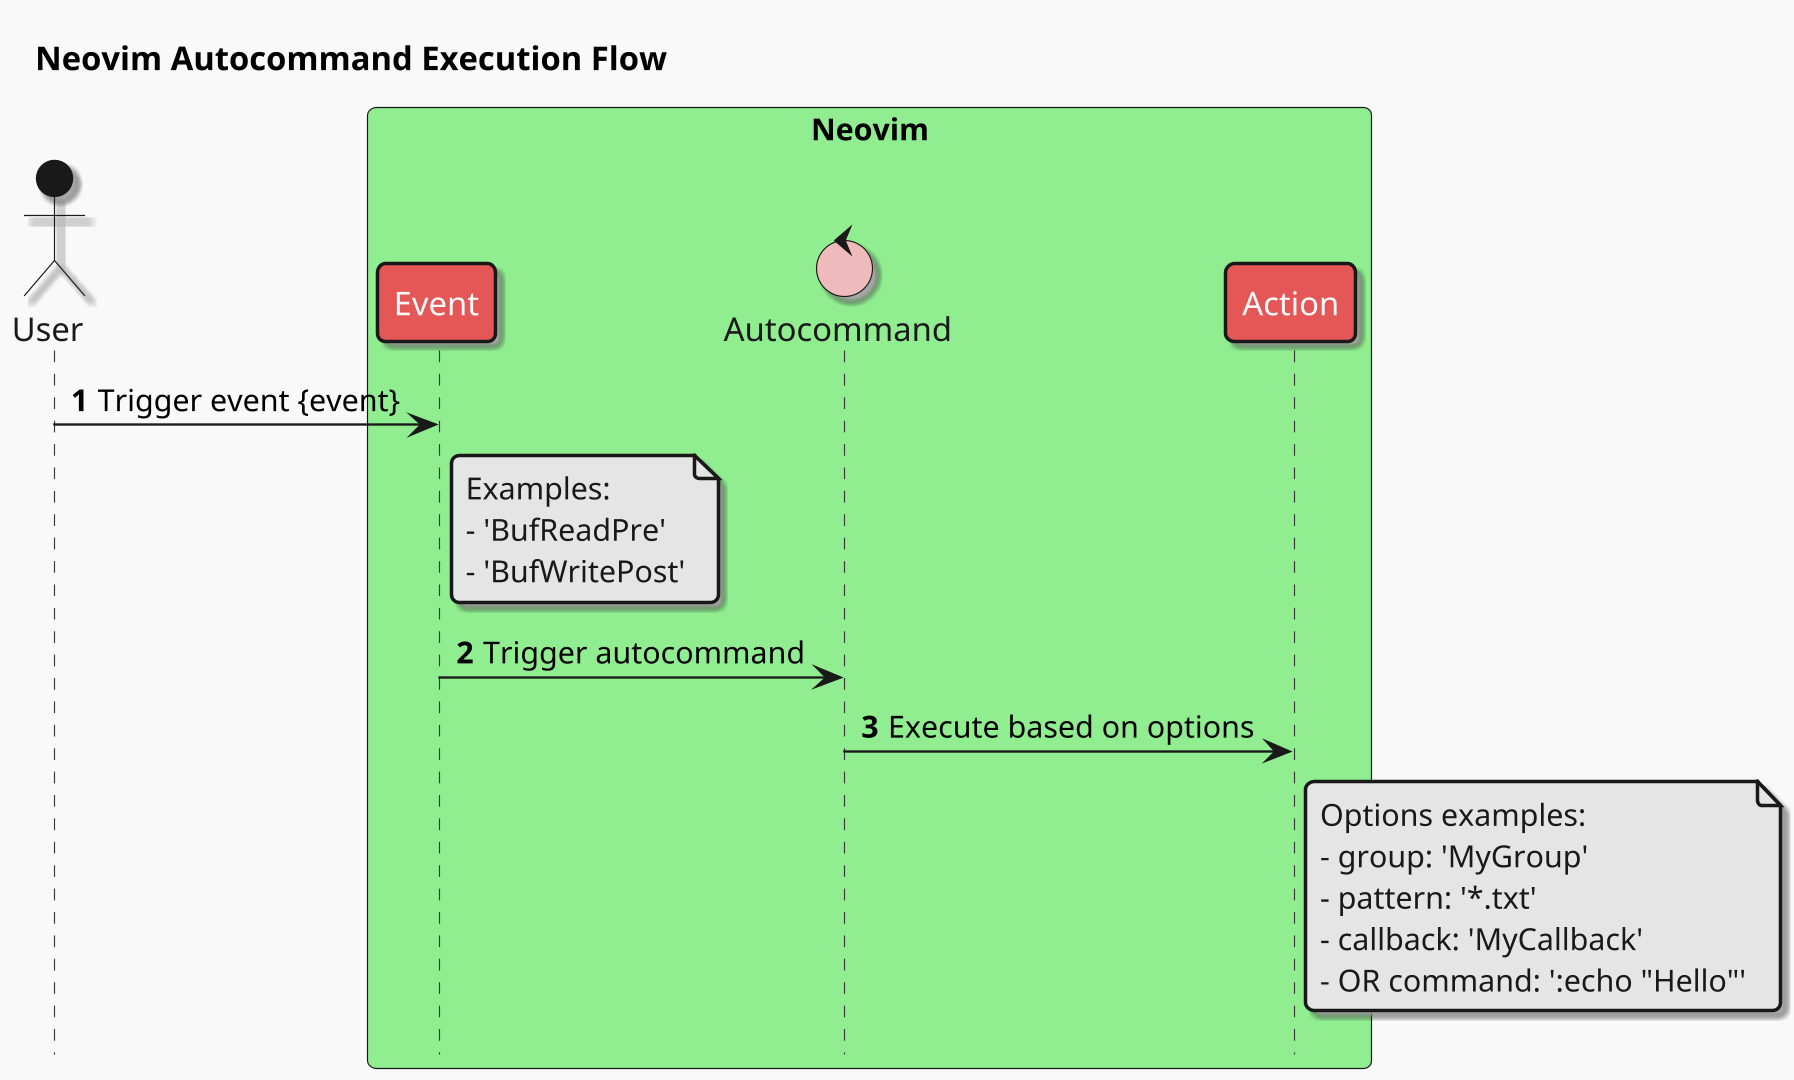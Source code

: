 @startuml
!pragma teoz true
!theme mars
hide footbox
autonumber
scale 1920x1080
skinparam defaultTextAlignment left
skinparam shadowing true
skinparam BoxPadding 10
title Neovim Autocommand Execution Flow

actor "User" as user
box "Neovim" #LightGreen
  participant "Event" as event
  control "Autocommand" as autocommand
  participant "Action" as action
end box

user -> event : Trigger event {event}
note right of event
  Examples:
  - 'BufReadPre'
  - 'BufWritePost'
end note

event -> autocommand : Trigger autocommand
autocommand -> action : Execute based on options

note right of action
  Options examples:
  - group: 'MyGroup'
  - pattern: '*.txt'
  - callback: 'MyCallback'
  - OR command: ':echo "Hello"'
end note
@enduml

